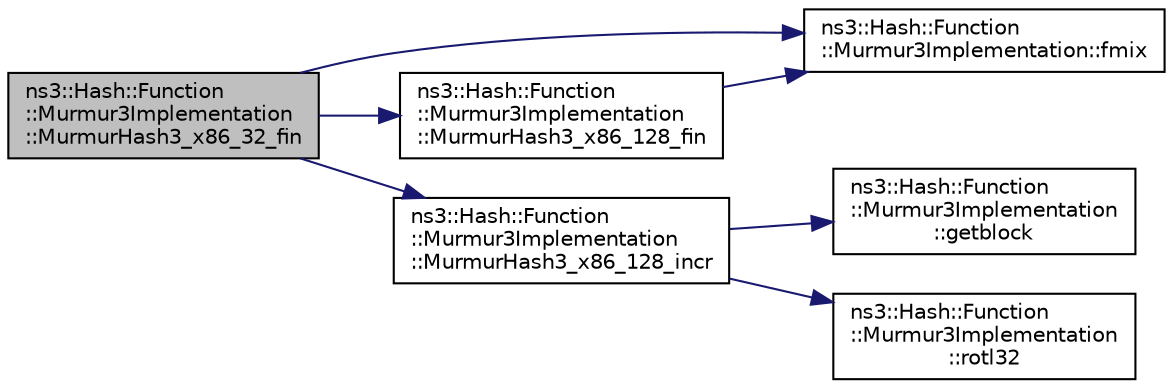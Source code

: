 digraph "ns3::Hash::Function::Murmur3Implementation::MurmurHash3_x86_32_fin"
{
  edge [fontname="Helvetica",fontsize="10",labelfontname="Helvetica",labelfontsize="10"];
  node [fontname="Helvetica",fontsize="10",shape=record];
  rankdir="LR";
  Node1 [label="ns3::Hash::Function\l::Murmur3Implementation\l::MurmurHash3_x86_32_fin",height=0.2,width=0.4,color="black", fillcolor="grey75", style="filled", fontcolor="black"];
  Node1 -> Node2 [color="midnightblue",fontsize="10",style="solid"];
  Node2 [label="ns3::Hash::Function\l::Murmur3Implementation::fmix",height=0.2,width=0.4,color="black", fillcolor="white", style="filled",URL="$d9/d6d/group__hash__murmur3.html#ga5ace0a4c6b8f2b26528d6b939a6768ac"];
  Node1 -> Node3 [color="midnightblue",fontsize="10",style="solid"];
  Node3 [label="ns3::Hash::Function\l::Murmur3Implementation\l::MurmurHash3_x86_128_incr",height=0.2,width=0.4,color="black", fillcolor="white", style="filled",URL="$d9/d6d/group__hash__murmur3.html#ga284086a230b4549dd730837edf8c25e6"];
  Node3 -> Node4 [color="midnightblue",fontsize="10",style="solid"];
  Node4 [label="ns3::Hash::Function\l::Murmur3Implementation\l::getblock",height=0.2,width=0.4,color="black", fillcolor="white", style="filled",URL="$d9/d6d/group__hash__murmur3.html#ga82df4ed13fd9546755cdf465105a524c"];
  Node3 -> Node5 [color="midnightblue",fontsize="10",style="solid"];
  Node5 [label="ns3::Hash::Function\l::Murmur3Implementation\l::rotl32",height=0.2,width=0.4,color="black", fillcolor="white", style="filled",URL="$d9/d6d/group__hash__murmur3.html#ga5ad09e63b7268f407b727713d0f6687a"];
  Node1 -> Node6 [color="midnightblue",fontsize="10",style="solid"];
  Node6 [label="ns3::Hash::Function\l::Murmur3Implementation\l::MurmurHash3_x86_128_fin",height=0.2,width=0.4,color="black", fillcolor="white", style="filled",URL="$d9/d6d/group__hash__murmur3.html#ga9b5a153dfe6a69d25f8d90fc9b7aee32"];
  Node6 -> Node2 [color="midnightblue",fontsize="10",style="solid"];
}
